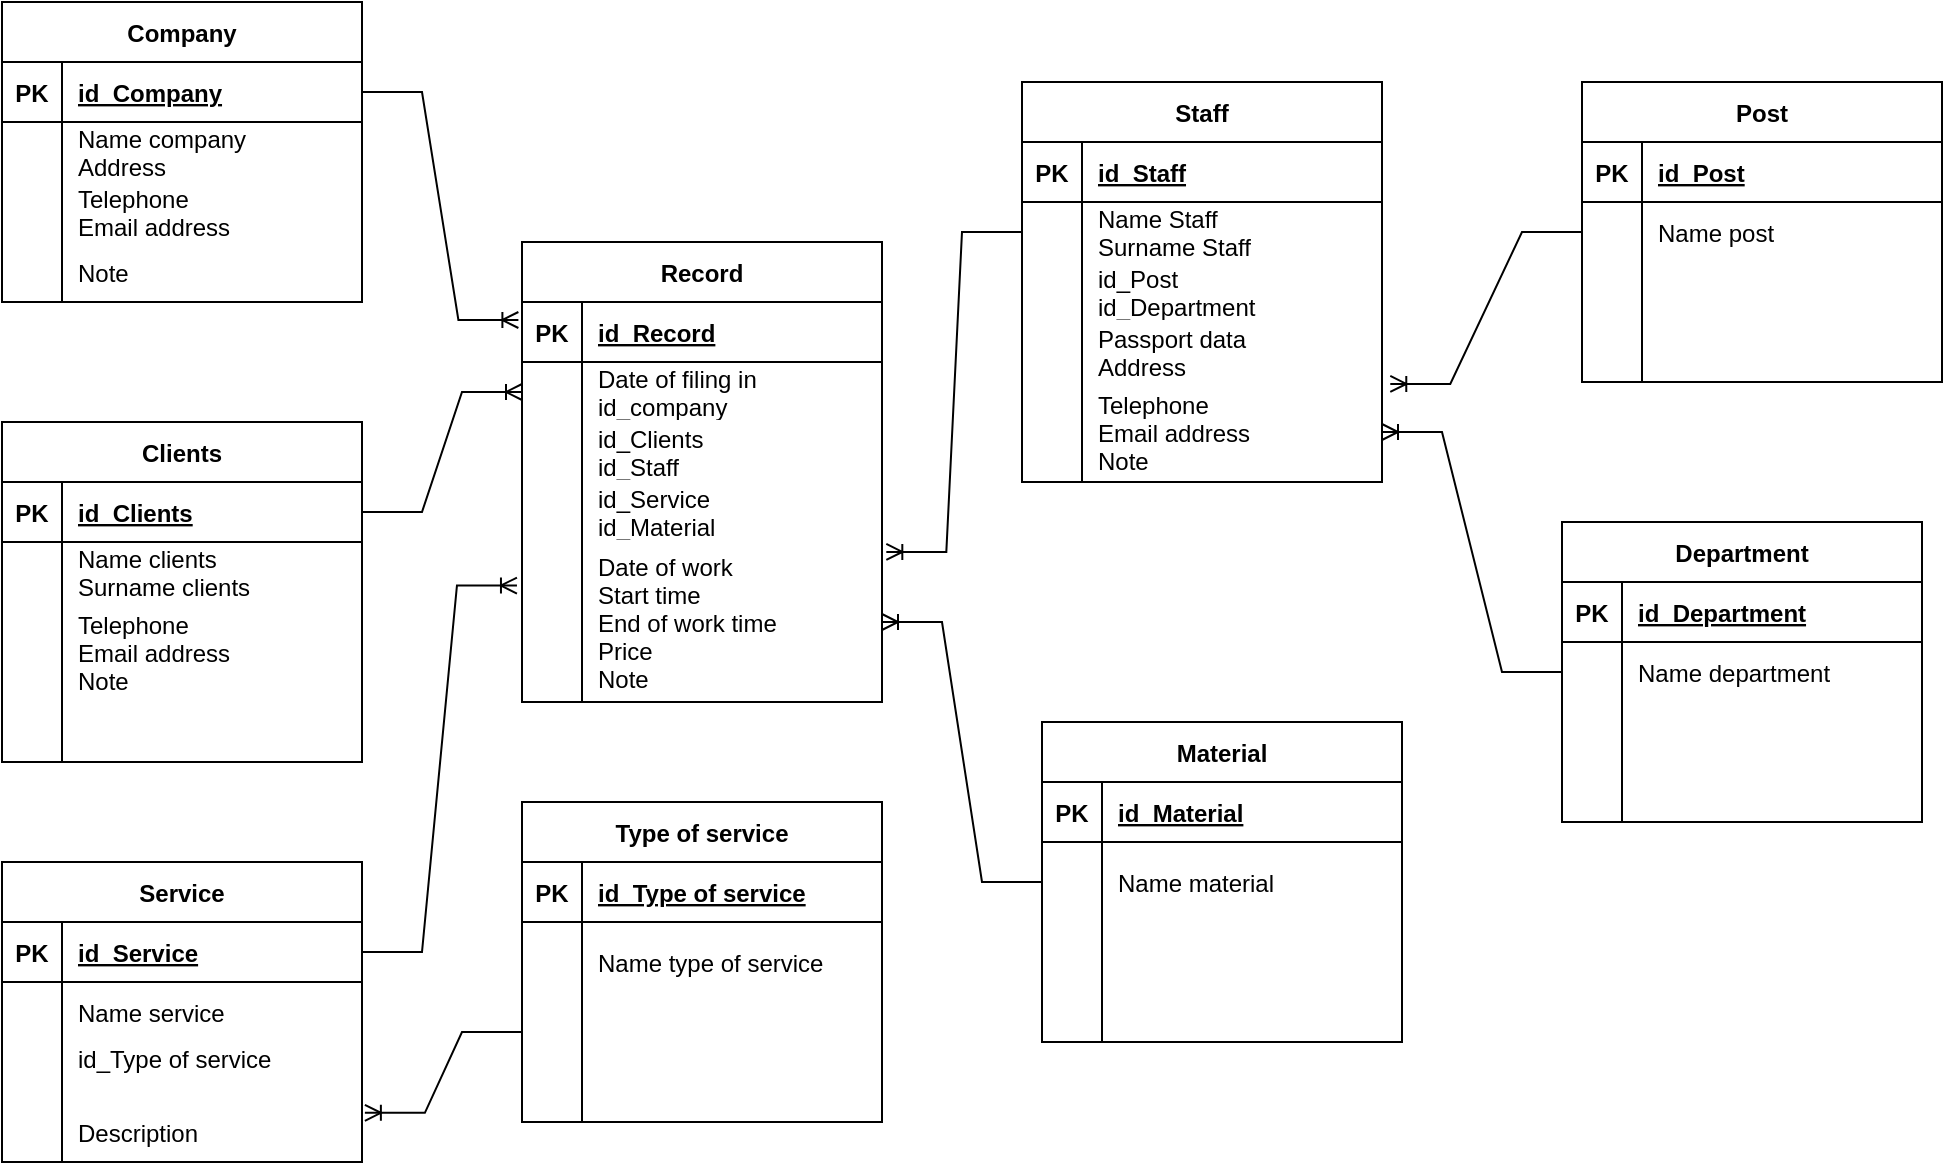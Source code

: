 <mxfile version="20.4.1" type="device"><diagram id="jSNIf0YfO-jFlKizI2MJ" name="Page-1"><mxGraphModel dx="1819" dy="571" grid="1" gridSize="10" guides="1" tooltips="1" connect="1" arrows="1" fold="1" page="1" pageScale="1" pageWidth="827" pageHeight="1169" math="0" shadow="0"><root><mxCell id="0"/><mxCell id="1" parent="0"/><mxCell id="Uh_ni_5PkYtKLn1GxRUi-2" value="Staff" style="shape=table;startSize=30;container=1;collapsible=1;childLayout=tableLayout;fixedRows=1;rowLines=0;fontStyle=1;align=center;resizeLast=1;" vertex="1" parent="1"><mxGeometry x="440" y="160" width="180" height="200" as="geometry"/></mxCell><mxCell id="Uh_ni_5PkYtKLn1GxRUi-3" value="" style="shape=tableRow;horizontal=0;startSize=0;swimlaneHead=0;swimlaneBody=0;fillColor=none;collapsible=0;dropTarget=0;points=[[0,0.5],[1,0.5]];portConstraint=eastwest;top=0;left=0;right=0;bottom=1;" vertex="1" parent="Uh_ni_5PkYtKLn1GxRUi-2"><mxGeometry y="30" width="180" height="30" as="geometry"/></mxCell><mxCell id="Uh_ni_5PkYtKLn1GxRUi-4" value="PK" style="shape=partialRectangle;connectable=0;fillColor=none;top=0;left=0;bottom=0;right=0;fontStyle=1;overflow=hidden;" vertex="1" parent="Uh_ni_5PkYtKLn1GxRUi-3"><mxGeometry width="30" height="30" as="geometry"><mxRectangle width="30" height="30" as="alternateBounds"/></mxGeometry></mxCell><mxCell id="Uh_ni_5PkYtKLn1GxRUi-5" value="id_Staff" style="shape=partialRectangle;connectable=0;fillColor=none;top=0;left=0;bottom=0;right=0;align=left;spacingLeft=6;fontStyle=5;overflow=hidden;" vertex="1" parent="Uh_ni_5PkYtKLn1GxRUi-3"><mxGeometry x="30" width="150" height="30" as="geometry"><mxRectangle width="150" height="30" as="alternateBounds"/></mxGeometry></mxCell><mxCell id="Uh_ni_5PkYtKLn1GxRUi-6" value="" style="shape=tableRow;horizontal=0;startSize=0;swimlaneHead=0;swimlaneBody=0;fillColor=none;collapsible=0;dropTarget=0;points=[[0,0.5],[1,0.5]];portConstraint=eastwest;top=0;left=0;right=0;bottom=0;" vertex="1" parent="Uh_ni_5PkYtKLn1GxRUi-2"><mxGeometry y="60" width="180" height="30" as="geometry"/></mxCell><mxCell id="Uh_ni_5PkYtKLn1GxRUi-7" value="" style="shape=partialRectangle;connectable=0;fillColor=none;top=0;left=0;bottom=0;right=0;editable=1;overflow=hidden;" vertex="1" parent="Uh_ni_5PkYtKLn1GxRUi-6"><mxGeometry width="30" height="30" as="geometry"><mxRectangle width="30" height="30" as="alternateBounds"/></mxGeometry></mxCell><mxCell id="Uh_ni_5PkYtKLn1GxRUi-8" value="Name Staff&#10;Surname Staff" style="shape=partialRectangle;connectable=0;fillColor=none;top=0;left=0;bottom=0;right=0;align=left;spacingLeft=6;overflow=hidden;" vertex="1" parent="Uh_ni_5PkYtKLn1GxRUi-6"><mxGeometry x="30" width="150" height="30" as="geometry"><mxRectangle width="150" height="30" as="alternateBounds"/></mxGeometry></mxCell><mxCell id="Uh_ni_5PkYtKLn1GxRUi-9" value="" style="shape=tableRow;horizontal=0;startSize=0;swimlaneHead=0;swimlaneBody=0;fillColor=none;collapsible=0;dropTarget=0;points=[[0,0.5],[1,0.5]];portConstraint=eastwest;top=0;left=0;right=0;bottom=0;" vertex="1" parent="Uh_ni_5PkYtKLn1GxRUi-2"><mxGeometry y="90" width="180" height="30" as="geometry"/></mxCell><mxCell id="Uh_ni_5PkYtKLn1GxRUi-10" value="" style="shape=partialRectangle;connectable=0;fillColor=none;top=0;left=0;bottom=0;right=0;editable=1;overflow=hidden;" vertex="1" parent="Uh_ni_5PkYtKLn1GxRUi-9"><mxGeometry width="30" height="30" as="geometry"><mxRectangle width="30" height="30" as="alternateBounds"/></mxGeometry></mxCell><mxCell id="Uh_ni_5PkYtKLn1GxRUi-11" value="id_Post &#10;id_Department" style="shape=partialRectangle;connectable=0;fillColor=none;top=0;left=0;bottom=0;right=0;align=left;spacingLeft=6;overflow=hidden;" vertex="1" parent="Uh_ni_5PkYtKLn1GxRUi-9"><mxGeometry x="30" width="150" height="30" as="geometry"><mxRectangle width="150" height="30" as="alternateBounds"/></mxGeometry></mxCell><mxCell id="Uh_ni_5PkYtKLn1GxRUi-12" value="" style="shape=tableRow;horizontal=0;startSize=0;swimlaneHead=0;swimlaneBody=0;fillColor=none;collapsible=0;dropTarget=0;points=[[0,0.5],[1,0.5]];portConstraint=eastwest;top=0;left=0;right=0;bottom=0;" vertex="1" parent="Uh_ni_5PkYtKLn1GxRUi-2"><mxGeometry y="120" width="180" height="30" as="geometry"/></mxCell><mxCell id="Uh_ni_5PkYtKLn1GxRUi-13" value="" style="shape=partialRectangle;connectable=0;fillColor=none;top=0;left=0;bottom=0;right=0;editable=1;overflow=hidden;" vertex="1" parent="Uh_ni_5PkYtKLn1GxRUi-12"><mxGeometry width="30" height="30" as="geometry"><mxRectangle width="30" height="30" as="alternateBounds"/></mxGeometry></mxCell><mxCell id="Uh_ni_5PkYtKLn1GxRUi-14" value="Passport data &#10;Address" style="shape=partialRectangle;connectable=0;fillColor=none;top=0;left=0;bottom=0;right=0;align=left;spacingLeft=6;overflow=hidden;" vertex="1" parent="Uh_ni_5PkYtKLn1GxRUi-12"><mxGeometry x="30" width="150" height="30" as="geometry"><mxRectangle width="150" height="30" as="alternateBounds"/></mxGeometry></mxCell><mxCell id="Uh_ni_5PkYtKLn1GxRUi-20" value="" style="shape=tableRow;horizontal=0;startSize=0;swimlaneHead=0;swimlaneBody=0;fillColor=none;collapsible=0;dropTarget=0;points=[[0,0.5],[1,0.5]];portConstraint=eastwest;top=0;left=0;right=0;bottom=0;" vertex="1" parent="Uh_ni_5PkYtKLn1GxRUi-2"><mxGeometry y="150" width="180" height="50" as="geometry"/></mxCell><mxCell id="Uh_ni_5PkYtKLn1GxRUi-21" value="" style="shape=partialRectangle;connectable=0;fillColor=none;top=0;left=0;bottom=0;right=0;editable=1;overflow=hidden;" vertex="1" parent="Uh_ni_5PkYtKLn1GxRUi-20"><mxGeometry width="30" height="50" as="geometry"><mxRectangle width="30" height="50" as="alternateBounds"/></mxGeometry></mxCell><mxCell id="Uh_ni_5PkYtKLn1GxRUi-22" value="Telephone&#10;Email address&#10;Note" style="shape=partialRectangle;connectable=0;fillColor=none;top=0;left=0;bottom=0;right=0;align=left;spacingLeft=6;overflow=hidden;" vertex="1" parent="Uh_ni_5PkYtKLn1GxRUi-20"><mxGeometry x="30" width="150" height="50" as="geometry"><mxRectangle width="150" height="50" as="alternateBounds"/></mxGeometry></mxCell><mxCell id="Uh_ni_5PkYtKLn1GxRUi-23" value="Record" style="shape=table;startSize=30;container=1;collapsible=1;childLayout=tableLayout;fixedRows=1;rowLines=0;fontStyle=1;align=center;resizeLast=1;" vertex="1" parent="1"><mxGeometry x="190" y="240" width="180" height="230" as="geometry"/></mxCell><mxCell id="Uh_ni_5PkYtKLn1GxRUi-24" value="" style="shape=tableRow;horizontal=0;startSize=0;swimlaneHead=0;swimlaneBody=0;fillColor=none;collapsible=0;dropTarget=0;points=[[0,0.5],[1,0.5]];portConstraint=eastwest;top=0;left=0;right=0;bottom=1;" vertex="1" parent="Uh_ni_5PkYtKLn1GxRUi-23"><mxGeometry y="30" width="180" height="30" as="geometry"/></mxCell><mxCell id="Uh_ni_5PkYtKLn1GxRUi-25" value="PK" style="shape=partialRectangle;connectable=0;fillColor=none;top=0;left=0;bottom=0;right=0;fontStyle=1;overflow=hidden;" vertex="1" parent="Uh_ni_5PkYtKLn1GxRUi-24"><mxGeometry width="30" height="30" as="geometry"><mxRectangle width="30" height="30" as="alternateBounds"/></mxGeometry></mxCell><mxCell id="Uh_ni_5PkYtKLn1GxRUi-26" value="id_Record" style="shape=partialRectangle;connectable=0;fillColor=none;top=0;left=0;bottom=0;right=0;align=left;spacingLeft=6;fontStyle=5;overflow=hidden;" vertex="1" parent="Uh_ni_5PkYtKLn1GxRUi-24"><mxGeometry x="30" width="150" height="30" as="geometry"><mxRectangle width="150" height="30" as="alternateBounds"/></mxGeometry></mxCell><mxCell id="Uh_ni_5PkYtKLn1GxRUi-27" value="" style="shape=tableRow;horizontal=0;startSize=0;swimlaneHead=0;swimlaneBody=0;fillColor=none;collapsible=0;dropTarget=0;points=[[0,0.5],[1,0.5]];portConstraint=eastwest;top=0;left=0;right=0;bottom=0;" vertex="1" parent="Uh_ni_5PkYtKLn1GxRUi-23"><mxGeometry y="60" width="180" height="30" as="geometry"/></mxCell><mxCell id="Uh_ni_5PkYtKLn1GxRUi-28" value="" style="shape=partialRectangle;connectable=0;fillColor=none;top=0;left=0;bottom=0;right=0;editable=1;overflow=hidden;" vertex="1" parent="Uh_ni_5PkYtKLn1GxRUi-27"><mxGeometry width="30" height="30" as="geometry"><mxRectangle width="30" height="30" as="alternateBounds"/></mxGeometry></mxCell><mxCell id="Uh_ni_5PkYtKLn1GxRUi-29" value="Date of filing in&#10;id_company" style="shape=partialRectangle;connectable=0;fillColor=none;top=0;left=0;bottom=0;right=0;align=left;spacingLeft=6;overflow=hidden;" vertex="1" parent="Uh_ni_5PkYtKLn1GxRUi-27"><mxGeometry x="30" width="150" height="30" as="geometry"><mxRectangle width="150" height="30" as="alternateBounds"/></mxGeometry></mxCell><mxCell id="Uh_ni_5PkYtKLn1GxRUi-30" value="" style="shape=tableRow;horizontal=0;startSize=0;swimlaneHead=0;swimlaneBody=0;fillColor=none;collapsible=0;dropTarget=0;points=[[0,0.5],[1,0.5]];portConstraint=eastwest;top=0;left=0;right=0;bottom=0;" vertex="1" parent="Uh_ni_5PkYtKLn1GxRUi-23"><mxGeometry y="90" width="180" height="30" as="geometry"/></mxCell><mxCell id="Uh_ni_5PkYtKLn1GxRUi-31" value="" style="shape=partialRectangle;connectable=0;fillColor=none;top=0;left=0;bottom=0;right=0;editable=1;overflow=hidden;" vertex="1" parent="Uh_ni_5PkYtKLn1GxRUi-30"><mxGeometry width="30" height="30" as="geometry"><mxRectangle width="30" height="30" as="alternateBounds"/></mxGeometry></mxCell><mxCell id="Uh_ni_5PkYtKLn1GxRUi-32" value="id_Clients&#10;id_Staff" style="shape=partialRectangle;connectable=0;fillColor=none;top=0;left=0;bottom=0;right=0;align=left;spacingLeft=6;overflow=hidden;" vertex="1" parent="Uh_ni_5PkYtKLn1GxRUi-30"><mxGeometry x="30" width="150" height="30" as="geometry"><mxRectangle width="150" height="30" as="alternateBounds"/></mxGeometry></mxCell><mxCell id="Uh_ni_5PkYtKLn1GxRUi-33" value="" style="shape=tableRow;horizontal=0;startSize=0;swimlaneHead=0;swimlaneBody=0;fillColor=none;collapsible=0;dropTarget=0;points=[[0,0.5],[1,0.5]];portConstraint=eastwest;top=0;left=0;right=0;bottom=0;" vertex="1" parent="Uh_ni_5PkYtKLn1GxRUi-23"><mxGeometry y="120" width="180" height="30" as="geometry"/></mxCell><mxCell id="Uh_ni_5PkYtKLn1GxRUi-34" value="" style="shape=partialRectangle;connectable=0;fillColor=none;top=0;left=0;bottom=0;right=0;editable=1;overflow=hidden;" vertex="1" parent="Uh_ni_5PkYtKLn1GxRUi-33"><mxGeometry width="30" height="30" as="geometry"><mxRectangle width="30" height="30" as="alternateBounds"/></mxGeometry></mxCell><mxCell id="Uh_ni_5PkYtKLn1GxRUi-35" value="id_Service&#10;id_Material" style="shape=partialRectangle;connectable=0;fillColor=none;top=0;left=0;bottom=0;right=0;align=left;spacingLeft=6;overflow=hidden;" vertex="1" parent="Uh_ni_5PkYtKLn1GxRUi-33"><mxGeometry x="30" width="150" height="30" as="geometry"><mxRectangle width="150" height="30" as="alternateBounds"/></mxGeometry></mxCell><mxCell id="Uh_ni_5PkYtKLn1GxRUi-37" value="" style="shape=tableRow;horizontal=0;startSize=0;swimlaneHead=0;swimlaneBody=0;fillColor=none;collapsible=0;dropTarget=0;points=[[0,0.5],[1,0.5]];portConstraint=eastwest;top=0;left=0;right=0;bottom=0;" vertex="1" parent="Uh_ni_5PkYtKLn1GxRUi-23"><mxGeometry y="150" width="180" height="80" as="geometry"/></mxCell><mxCell id="Uh_ni_5PkYtKLn1GxRUi-38" value="" style="shape=partialRectangle;connectable=0;fillColor=none;top=0;left=0;bottom=0;right=0;editable=1;overflow=hidden;" vertex="1" parent="Uh_ni_5PkYtKLn1GxRUi-37"><mxGeometry width="30" height="80" as="geometry"><mxRectangle width="30" height="80" as="alternateBounds"/></mxGeometry></mxCell><mxCell id="Uh_ni_5PkYtKLn1GxRUi-39" value="Date of work&#10;Start time&#10;End of work time&#10;Price&#10;Note" style="shape=partialRectangle;connectable=0;fillColor=none;top=0;left=0;bottom=0;right=0;align=left;spacingLeft=6;overflow=hidden;" vertex="1" parent="Uh_ni_5PkYtKLn1GxRUi-37"><mxGeometry x="30" width="150" height="80" as="geometry"><mxRectangle width="150" height="80" as="alternateBounds"/></mxGeometry></mxCell><mxCell id="Uh_ni_5PkYtKLn1GxRUi-40" value="Type of service" style="shape=table;startSize=30;container=1;collapsible=1;childLayout=tableLayout;fixedRows=1;rowLines=0;fontStyle=1;align=center;resizeLast=1;" vertex="1" parent="1"><mxGeometry x="190" y="520" width="180" height="160" as="geometry"/></mxCell><mxCell id="Uh_ni_5PkYtKLn1GxRUi-41" value="" style="shape=tableRow;horizontal=0;startSize=0;swimlaneHead=0;swimlaneBody=0;fillColor=none;collapsible=0;dropTarget=0;points=[[0,0.5],[1,0.5]];portConstraint=eastwest;top=0;left=0;right=0;bottom=1;" vertex="1" parent="Uh_ni_5PkYtKLn1GxRUi-40"><mxGeometry y="30" width="180" height="30" as="geometry"/></mxCell><mxCell id="Uh_ni_5PkYtKLn1GxRUi-42" value="PK" style="shape=partialRectangle;connectable=0;fillColor=none;top=0;left=0;bottom=0;right=0;fontStyle=1;overflow=hidden;" vertex="1" parent="Uh_ni_5PkYtKLn1GxRUi-41"><mxGeometry width="30" height="30" as="geometry"><mxRectangle width="30" height="30" as="alternateBounds"/></mxGeometry></mxCell><mxCell id="Uh_ni_5PkYtKLn1GxRUi-43" value="id_Type of service" style="shape=partialRectangle;connectable=0;fillColor=none;top=0;left=0;bottom=0;right=0;align=left;spacingLeft=6;fontStyle=5;overflow=hidden;" vertex="1" parent="Uh_ni_5PkYtKLn1GxRUi-41"><mxGeometry x="30" width="150" height="30" as="geometry"><mxRectangle width="150" height="30" as="alternateBounds"/></mxGeometry></mxCell><mxCell id="Uh_ni_5PkYtKLn1GxRUi-44" value="" style="shape=tableRow;horizontal=0;startSize=0;swimlaneHead=0;swimlaneBody=0;fillColor=none;collapsible=0;dropTarget=0;points=[[0,0.5],[1,0.5]];portConstraint=eastwest;top=0;left=0;right=0;bottom=0;" vertex="1" parent="Uh_ni_5PkYtKLn1GxRUi-40"><mxGeometry y="60" width="180" height="40" as="geometry"/></mxCell><mxCell id="Uh_ni_5PkYtKLn1GxRUi-45" value="" style="shape=partialRectangle;connectable=0;fillColor=none;top=0;left=0;bottom=0;right=0;editable=1;overflow=hidden;" vertex="1" parent="Uh_ni_5PkYtKLn1GxRUi-44"><mxGeometry width="30" height="40" as="geometry"><mxRectangle width="30" height="40" as="alternateBounds"/></mxGeometry></mxCell><mxCell id="Uh_ni_5PkYtKLn1GxRUi-46" value="Name type of service" style="shape=partialRectangle;connectable=0;fillColor=none;top=0;left=0;bottom=0;right=0;align=left;spacingLeft=6;overflow=hidden;" vertex="1" parent="Uh_ni_5PkYtKLn1GxRUi-44"><mxGeometry x="30" width="150" height="40" as="geometry"><mxRectangle width="150" height="40" as="alternateBounds"/></mxGeometry></mxCell><mxCell id="Uh_ni_5PkYtKLn1GxRUi-47" value="" style="shape=tableRow;horizontal=0;startSize=0;swimlaneHead=0;swimlaneBody=0;fillColor=none;collapsible=0;dropTarget=0;points=[[0,0.5],[1,0.5]];portConstraint=eastwest;top=0;left=0;right=0;bottom=0;" vertex="1" parent="Uh_ni_5PkYtKLn1GxRUi-40"><mxGeometry y="100" width="180" height="30" as="geometry"/></mxCell><mxCell id="Uh_ni_5PkYtKLn1GxRUi-48" value="" style="shape=partialRectangle;connectable=0;fillColor=none;top=0;left=0;bottom=0;right=0;editable=1;overflow=hidden;" vertex="1" parent="Uh_ni_5PkYtKLn1GxRUi-47"><mxGeometry width="30" height="30" as="geometry"><mxRectangle width="30" height="30" as="alternateBounds"/></mxGeometry></mxCell><mxCell id="Uh_ni_5PkYtKLn1GxRUi-49" value="" style="shape=partialRectangle;connectable=0;fillColor=none;top=0;left=0;bottom=0;right=0;align=left;spacingLeft=6;overflow=hidden;" vertex="1" parent="Uh_ni_5PkYtKLn1GxRUi-47"><mxGeometry x="30" width="150" height="30" as="geometry"><mxRectangle width="150" height="30" as="alternateBounds"/></mxGeometry></mxCell><mxCell id="Uh_ni_5PkYtKLn1GxRUi-50" value="" style="shape=tableRow;horizontal=0;startSize=0;swimlaneHead=0;swimlaneBody=0;fillColor=none;collapsible=0;dropTarget=0;points=[[0,0.5],[1,0.5]];portConstraint=eastwest;top=0;left=0;right=0;bottom=0;" vertex="1" parent="Uh_ni_5PkYtKLn1GxRUi-40"><mxGeometry y="130" width="180" height="30" as="geometry"/></mxCell><mxCell id="Uh_ni_5PkYtKLn1GxRUi-51" value="" style="shape=partialRectangle;connectable=0;fillColor=none;top=0;left=0;bottom=0;right=0;editable=1;overflow=hidden;" vertex="1" parent="Uh_ni_5PkYtKLn1GxRUi-50"><mxGeometry width="30" height="30" as="geometry"><mxRectangle width="30" height="30" as="alternateBounds"/></mxGeometry></mxCell><mxCell id="Uh_ni_5PkYtKLn1GxRUi-52" value="" style="shape=partialRectangle;connectable=0;fillColor=none;top=0;left=0;bottom=0;right=0;align=left;spacingLeft=6;overflow=hidden;" vertex="1" parent="Uh_ni_5PkYtKLn1GxRUi-50"><mxGeometry x="30" width="150" height="30" as="geometry"><mxRectangle width="150" height="30" as="alternateBounds"/></mxGeometry></mxCell><mxCell id="Uh_ni_5PkYtKLn1GxRUi-53" value="Material" style="shape=table;startSize=30;container=1;collapsible=1;childLayout=tableLayout;fixedRows=1;rowLines=0;fontStyle=1;align=center;resizeLast=1;" vertex="1" parent="1"><mxGeometry x="450" y="480" width="180" height="160" as="geometry"/></mxCell><mxCell id="Uh_ni_5PkYtKLn1GxRUi-54" value="" style="shape=tableRow;horizontal=0;startSize=0;swimlaneHead=0;swimlaneBody=0;fillColor=none;collapsible=0;dropTarget=0;points=[[0,0.5],[1,0.5]];portConstraint=eastwest;top=0;left=0;right=0;bottom=1;" vertex="1" parent="Uh_ni_5PkYtKLn1GxRUi-53"><mxGeometry y="30" width="180" height="30" as="geometry"/></mxCell><mxCell id="Uh_ni_5PkYtKLn1GxRUi-55" value="PK" style="shape=partialRectangle;connectable=0;fillColor=none;top=0;left=0;bottom=0;right=0;fontStyle=1;overflow=hidden;" vertex="1" parent="Uh_ni_5PkYtKLn1GxRUi-54"><mxGeometry width="30" height="30" as="geometry"><mxRectangle width="30" height="30" as="alternateBounds"/></mxGeometry></mxCell><mxCell id="Uh_ni_5PkYtKLn1GxRUi-56" value="id_Material" style="shape=partialRectangle;connectable=0;fillColor=none;top=0;left=0;bottom=0;right=0;align=left;spacingLeft=6;fontStyle=5;overflow=hidden;" vertex="1" parent="Uh_ni_5PkYtKLn1GxRUi-54"><mxGeometry x="30" width="150" height="30" as="geometry"><mxRectangle width="150" height="30" as="alternateBounds"/></mxGeometry></mxCell><mxCell id="Uh_ni_5PkYtKLn1GxRUi-57" value="" style="shape=tableRow;horizontal=0;startSize=0;swimlaneHead=0;swimlaneBody=0;fillColor=none;collapsible=0;dropTarget=0;points=[[0,0.5],[1,0.5]];portConstraint=eastwest;top=0;left=0;right=0;bottom=0;" vertex="1" parent="Uh_ni_5PkYtKLn1GxRUi-53"><mxGeometry y="60" width="180" height="40" as="geometry"/></mxCell><mxCell id="Uh_ni_5PkYtKLn1GxRUi-58" value="" style="shape=partialRectangle;connectable=0;fillColor=none;top=0;left=0;bottom=0;right=0;editable=1;overflow=hidden;" vertex="1" parent="Uh_ni_5PkYtKLn1GxRUi-57"><mxGeometry width="30" height="40" as="geometry"><mxRectangle width="30" height="40" as="alternateBounds"/></mxGeometry></mxCell><mxCell id="Uh_ni_5PkYtKLn1GxRUi-59" value="Name material" style="shape=partialRectangle;connectable=0;fillColor=none;top=0;left=0;bottom=0;right=0;align=left;spacingLeft=6;overflow=hidden;" vertex="1" parent="Uh_ni_5PkYtKLn1GxRUi-57"><mxGeometry x="30" width="150" height="40" as="geometry"><mxRectangle width="150" height="40" as="alternateBounds"/></mxGeometry></mxCell><mxCell id="Uh_ni_5PkYtKLn1GxRUi-60" value="" style="shape=tableRow;horizontal=0;startSize=0;swimlaneHead=0;swimlaneBody=0;fillColor=none;collapsible=0;dropTarget=0;points=[[0,0.5],[1,0.5]];portConstraint=eastwest;top=0;left=0;right=0;bottom=0;" vertex="1" parent="Uh_ni_5PkYtKLn1GxRUi-53"><mxGeometry y="100" width="180" height="30" as="geometry"/></mxCell><mxCell id="Uh_ni_5PkYtKLn1GxRUi-61" value="" style="shape=partialRectangle;connectable=0;fillColor=none;top=0;left=0;bottom=0;right=0;editable=1;overflow=hidden;" vertex="1" parent="Uh_ni_5PkYtKLn1GxRUi-60"><mxGeometry width="30" height="30" as="geometry"><mxRectangle width="30" height="30" as="alternateBounds"/></mxGeometry></mxCell><mxCell id="Uh_ni_5PkYtKLn1GxRUi-62" value="" style="shape=partialRectangle;connectable=0;fillColor=none;top=0;left=0;bottom=0;right=0;align=left;spacingLeft=6;overflow=hidden;" vertex="1" parent="Uh_ni_5PkYtKLn1GxRUi-60"><mxGeometry x="30" width="150" height="30" as="geometry"><mxRectangle width="150" height="30" as="alternateBounds"/></mxGeometry></mxCell><mxCell id="Uh_ni_5PkYtKLn1GxRUi-63" value="" style="shape=tableRow;horizontal=0;startSize=0;swimlaneHead=0;swimlaneBody=0;fillColor=none;collapsible=0;dropTarget=0;points=[[0,0.5],[1,0.5]];portConstraint=eastwest;top=0;left=0;right=0;bottom=0;" vertex="1" parent="Uh_ni_5PkYtKLn1GxRUi-53"><mxGeometry y="130" width="180" height="30" as="geometry"/></mxCell><mxCell id="Uh_ni_5PkYtKLn1GxRUi-64" value="" style="shape=partialRectangle;connectable=0;fillColor=none;top=0;left=0;bottom=0;right=0;editable=1;overflow=hidden;" vertex="1" parent="Uh_ni_5PkYtKLn1GxRUi-63"><mxGeometry width="30" height="30" as="geometry"><mxRectangle width="30" height="30" as="alternateBounds"/></mxGeometry></mxCell><mxCell id="Uh_ni_5PkYtKLn1GxRUi-65" value="" style="shape=partialRectangle;connectable=0;fillColor=none;top=0;left=0;bottom=0;right=0;align=left;spacingLeft=6;overflow=hidden;" vertex="1" parent="Uh_ni_5PkYtKLn1GxRUi-63"><mxGeometry x="30" width="150" height="30" as="geometry"><mxRectangle width="150" height="30" as="alternateBounds"/></mxGeometry></mxCell><mxCell id="Uh_ni_5PkYtKLn1GxRUi-66" value="Department" style="shape=table;startSize=30;container=1;collapsible=1;childLayout=tableLayout;fixedRows=1;rowLines=0;fontStyle=1;align=center;resizeLast=1;" vertex="1" parent="1"><mxGeometry x="710" y="380" width="180" height="150" as="geometry"/></mxCell><mxCell id="Uh_ni_5PkYtKLn1GxRUi-67" value="" style="shape=tableRow;horizontal=0;startSize=0;swimlaneHead=0;swimlaneBody=0;fillColor=none;collapsible=0;dropTarget=0;points=[[0,0.5],[1,0.5]];portConstraint=eastwest;top=0;left=0;right=0;bottom=1;" vertex="1" parent="Uh_ni_5PkYtKLn1GxRUi-66"><mxGeometry y="30" width="180" height="30" as="geometry"/></mxCell><mxCell id="Uh_ni_5PkYtKLn1GxRUi-68" value="PK" style="shape=partialRectangle;connectable=0;fillColor=none;top=0;left=0;bottom=0;right=0;fontStyle=1;overflow=hidden;" vertex="1" parent="Uh_ni_5PkYtKLn1GxRUi-67"><mxGeometry width="30" height="30" as="geometry"><mxRectangle width="30" height="30" as="alternateBounds"/></mxGeometry></mxCell><mxCell id="Uh_ni_5PkYtKLn1GxRUi-69" value="id_Department" style="shape=partialRectangle;connectable=0;fillColor=none;top=0;left=0;bottom=0;right=0;align=left;spacingLeft=6;fontStyle=5;overflow=hidden;" vertex="1" parent="Uh_ni_5PkYtKLn1GxRUi-67"><mxGeometry x="30" width="150" height="30" as="geometry"><mxRectangle width="150" height="30" as="alternateBounds"/></mxGeometry></mxCell><mxCell id="Uh_ni_5PkYtKLn1GxRUi-70" value="" style="shape=tableRow;horizontal=0;startSize=0;swimlaneHead=0;swimlaneBody=0;fillColor=none;collapsible=0;dropTarget=0;points=[[0,0.5],[1,0.5]];portConstraint=eastwest;top=0;left=0;right=0;bottom=0;" vertex="1" parent="Uh_ni_5PkYtKLn1GxRUi-66"><mxGeometry y="60" width="180" height="30" as="geometry"/></mxCell><mxCell id="Uh_ni_5PkYtKLn1GxRUi-71" value="" style="shape=partialRectangle;connectable=0;fillColor=none;top=0;left=0;bottom=0;right=0;editable=1;overflow=hidden;" vertex="1" parent="Uh_ni_5PkYtKLn1GxRUi-70"><mxGeometry width="30" height="30" as="geometry"><mxRectangle width="30" height="30" as="alternateBounds"/></mxGeometry></mxCell><mxCell id="Uh_ni_5PkYtKLn1GxRUi-72" value="Name department" style="shape=partialRectangle;connectable=0;fillColor=none;top=0;left=0;bottom=0;right=0;align=left;spacingLeft=6;overflow=hidden;" vertex="1" parent="Uh_ni_5PkYtKLn1GxRUi-70"><mxGeometry x="30" width="150" height="30" as="geometry"><mxRectangle width="150" height="30" as="alternateBounds"/></mxGeometry></mxCell><mxCell id="Uh_ni_5PkYtKLn1GxRUi-73" value="" style="shape=tableRow;horizontal=0;startSize=0;swimlaneHead=0;swimlaneBody=0;fillColor=none;collapsible=0;dropTarget=0;points=[[0,0.5],[1,0.5]];portConstraint=eastwest;top=0;left=0;right=0;bottom=0;" vertex="1" parent="Uh_ni_5PkYtKLn1GxRUi-66"><mxGeometry y="90" width="180" height="30" as="geometry"/></mxCell><mxCell id="Uh_ni_5PkYtKLn1GxRUi-74" value="" style="shape=partialRectangle;connectable=0;fillColor=none;top=0;left=0;bottom=0;right=0;editable=1;overflow=hidden;" vertex="1" parent="Uh_ni_5PkYtKLn1GxRUi-73"><mxGeometry width="30" height="30" as="geometry"><mxRectangle width="30" height="30" as="alternateBounds"/></mxGeometry></mxCell><mxCell id="Uh_ni_5PkYtKLn1GxRUi-75" value="" style="shape=partialRectangle;connectable=0;fillColor=none;top=0;left=0;bottom=0;right=0;align=left;spacingLeft=6;overflow=hidden;" vertex="1" parent="Uh_ni_5PkYtKLn1GxRUi-73"><mxGeometry x="30" width="150" height="30" as="geometry"><mxRectangle width="150" height="30" as="alternateBounds"/></mxGeometry></mxCell><mxCell id="Uh_ni_5PkYtKLn1GxRUi-76" value="" style="shape=tableRow;horizontal=0;startSize=0;swimlaneHead=0;swimlaneBody=0;fillColor=none;collapsible=0;dropTarget=0;points=[[0,0.5],[1,0.5]];portConstraint=eastwest;top=0;left=0;right=0;bottom=0;" vertex="1" parent="Uh_ni_5PkYtKLn1GxRUi-66"><mxGeometry y="120" width="180" height="30" as="geometry"/></mxCell><mxCell id="Uh_ni_5PkYtKLn1GxRUi-77" value="" style="shape=partialRectangle;connectable=0;fillColor=none;top=0;left=0;bottom=0;right=0;editable=1;overflow=hidden;" vertex="1" parent="Uh_ni_5PkYtKLn1GxRUi-76"><mxGeometry width="30" height="30" as="geometry"><mxRectangle width="30" height="30" as="alternateBounds"/></mxGeometry></mxCell><mxCell id="Uh_ni_5PkYtKLn1GxRUi-78" value="" style="shape=partialRectangle;connectable=0;fillColor=none;top=0;left=0;bottom=0;right=0;align=left;spacingLeft=6;overflow=hidden;" vertex="1" parent="Uh_ni_5PkYtKLn1GxRUi-76"><mxGeometry x="30" width="150" height="30" as="geometry"><mxRectangle width="150" height="30" as="alternateBounds"/></mxGeometry></mxCell><mxCell id="Uh_ni_5PkYtKLn1GxRUi-79" value="Post" style="shape=table;startSize=30;container=1;collapsible=1;childLayout=tableLayout;fixedRows=1;rowLines=0;fontStyle=1;align=center;resizeLast=1;" vertex="1" parent="1"><mxGeometry x="720" y="160" width="180" height="150" as="geometry"/></mxCell><mxCell id="Uh_ni_5PkYtKLn1GxRUi-80" value="" style="shape=tableRow;horizontal=0;startSize=0;swimlaneHead=0;swimlaneBody=0;fillColor=none;collapsible=0;dropTarget=0;points=[[0,0.5],[1,0.5]];portConstraint=eastwest;top=0;left=0;right=0;bottom=1;" vertex="1" parent="Uh_ni_5PkYtKLn1GxRUi-79"><mxGeometry y="30" width="180" height="30" as="geometry"/></mxCell><mxCell id="Uh_ni_5PkYtKLn1GxRUi-81" value="PK" style="shape=partialRectangle;connectable=0;fillColor=none;top=0;left=0;bottom=0;right=0;fontStyle=1;overflow=hidden;" vertex="1" parent="Uh_ni_5PkYtKLn1GxRUi-80"><mxGeometry width="30" height="30" as="geometry"><mxRectangle width="30" height="30" as="alternateBounds"/></mxGeometry></mxCell><mxCell id="Uh_ni_5PkYtKLn1GxRUi-82" value="id_Post" style="shape=partialRectangle;connectable=0;fillColor=none;top=0;left=0;bottom=0;right=0;align=left;spacingLeft=6;fontStyle=5;overflow=hidden;" vertex="1" parent="Uh_ni_5PkYtKLn1GxRUi-80"><mxGeometry x="30" width="150" height="30" as="geometry"><mxRectangle width="150" height="30" as="alternateBounds"/></mxGeometry></mxCell><mxCell id="Uh_ni_5PkYtKLn1GxRUi-83" value="" style="shape=tableRow;horizontal=0;startSize=0;swimlaneHead=0;swimlaneBody=0;fillColor=none;collapsible=0;dropTarget=0;points=[[0,0.5],[1,0.5]];portConstraint=eastwest;top=0;left=0;right=0;bottom=0;" vertex="1" parent="Uh_ni_5PkYtKLn1GxRUi-79"><mxGeometry y="60" width="180" height="30" as="geometry"/></mxCell><mxCell id="Uh_ni_5PkYtKLn1GxRUi-84" value="" style="shape=partialRectangle;connectable=0;fillColor=none;top=0;left=0;bottom=0;right=0;editable=1;overflow=hidden;" vertex="1" parent="Uh_ni_5PkYtKLn1GxRUi-83"><mxGeometry width="30" height="30" as="geometry"><mxRectangle width="30" height="30" as="alternateBounds"/></mxGeometry></mxCell><mxCell id="Uh_ni_5PkYtKLn1GxRUi-85" value="Name post" style="shape=partialRectangle;connectable=0;fillColor=none;top=0;left=0;bottom=0;right=0;align=left;spacingLeft=6;overflow=hidden;" vertex="1" parent="Uh_ni_5PkYtKLn1GxRUi-83"><mxGeometry x="30" width="150" height="30" as="geometry"><mxRectangle width="150" height="30" as="alternateBounds"/></mxGeometry></mxCell><mxCell id="Uh_ni_5PkYtKLn1GxRUi-86" value="" style="shape=tableRow;horizontal=0;startSize=0;swimlaneHead=0;swimlaneBody=0;fillColor=none;collapsible=0;dropTarget=0;points=[[0,0.5],[1,0.5]];portConstraint=eastwest;top=0;left=0;right=0;bottom=0;" vertex="1" parent="Uh_ni_5PkYtKLn1GxRUi-79"><mxGeometry y="90" width="180" height="30" as="geometry"/></mxCell><mxCell id="Uh_ni_5PkYtKLn1GxRUi-87" value="" style="shape=partialRectangle;connectable=0;fillColor=none;top=0;left=0;bottom=0;right=0;editable=1;overflow=hidden;" vertex="1" parent="Uh_ni_5PkYtKLn1GxRUi-86"><mxGeometry width="30" height="30" as="geometry"><mxRectangle width="30" height="30" as="alternateBounds"/></mxGeometry></mxCell><mxCell id="Uh_ni_5PkYtKLn1GxRUi-88" value="" style="shape=partialRectangle;connectable=0;fillColor=none;top=0;left=0;bottom=0;right=0;align=left;spacingLeft=6;overflow=hidden;" vertex="1" parent="Uh_ni_5PkYtKLn1GxRUi-86"><mxGeometry x="30" width="150" height="30" as="geometry"><mxRectangle width="150" height="30" as="alternateBounds"/></mxGeometry></mxCell><mxCell id="Uh_ni_5PkYtKLn1GxRUi-89" value="" style="shape=tableRow;horizontal=0;startSize=0;swimlaneHead=0;swimlaneBody=0;fillColor=none;collapsible=0;dropTarget=0;points=[[0,0.5],[1,0.5]];portConstraint=eastwest;top=0;left=0;right=0;bottom=0;" vertex="1" parent="Uh_ni_5PkYtKLn1GxRUi-79"><mxGeometry y="120" width="180" height="30" as="geometry"/></mxCell><mxCell id="Uh_ni_5PkYtKLn1GxRUi-90" value="" style="shape=partialRectangle;connectable=0;fillColor=none;top=0;left=0;bottom=0;right=0;editable=1;overflow=hidden;" vertex="1" parent="Uh_ni_5PkYtKLn1GxRUi-89"><mxGeometry width="30" height="30" as="geometry"><mxRectangle width="30" height="30" as="alternateBounds"/></mxGeometry></mxCell><mxCell id="Uh_ni_5PkYtKLn1GxRUi-91" value="" style="shape=partialRectangle;connectable=0;fillColor=none;top=0;left=0;bottom=0;right=0;align=left;spacingLeft=6;overflow=hidden;" vertex="1" parent="Uh_ni_5PkYtKLn1GxRUi-89"><mxGeometry x="30" width="150" height="30" as="geometry"><mxRectangle width="150" height="30" as="alternateBounds"/></mxGeometry></mxCell><mxCell id="Uh_ni_5PkYtKLn1GxRUi-93" value="Company" style="shape=table;startSize=30;container=1;collapsible=1;childLayout=tableLayout;fixedRows=1;rowLines=0;fontStyle=1;align=center;resizeLast=1;" vertex="1" parent="1"><mxGeometry x="-70" y="120" width="180" height="150" as="geometry"/></mxCell><mxCell id="Uh_ni_5PkYtKLn1GxRUi-94" value="" style="shape=tableRow;horizontal=0;startSize=0;swimlaneHead=0;swimlaneBody=0;fillColor=none;collapsible=0;dropTarget=0;points=[[0,0.5],[1,0.5]];portConstraint=eastwest;top=0;left=0;right=0;bottom=1;" vertex="1" parent="Uh_ni_5PkYtKLn1GxRUi-93"><mxGeometry y="30" width="180" height="30" as="geometry"/></mxCell><mxCell id="Uh_ni_5PkYtKLn1GxRUi-95" value="PK" style="shape=partialRectangle;connectable=0;fillColor=none;top=0;left=0;bottom=0;right=0;fontStyle=1;overflow=hidden;" vertex="1" parent="Uh_ni_5PkYtKLn1GxRUi-94"><mxGeometry width="30" height="30" as="geometry"><mxRectangle width="30" height="30" as="alternateBounds"/></mxGeometry></mxCell><mxCell id="Uh_ni_5PkYtKLn1GxRUi-96" value="id_Company" style="shape=partialRectangle;connectable=0;fillColor=none;top=0;left=0;bottom=0;right=0;align=left;spacingLeft=6;fontStyle=5;overflow=hidden;" vertex="1" parent="Uh_ni_5PkYtKLn1GxRUi-94"><mxGeometry x="30" width="150" height="30" as="geometry"><mxRectangle width="150" height="30" as="alternateBounds"/></mxGeometry></mxCell><mxCell id="Uh_ni_5PkYtKLn1GxRUi-97" value="" style="shape=tableRow;horizontal=0;startSize=0;swimlaneHead=0;swimlaneBody=0;fillColor=none;collapsible=0;dropTarget=0;points=[[0,0.5],[1,0.5]];portConstraint=eastwest;top=0;left=0;right=0;bottom=0;" vertex="1" parent="Uh_ni_5PkYtKLn1GxRUi-93"><mxGeometry y="60" width="180" height="30" as="geometry"/></mxCell><mxCell id="Uh_ni_5PkYtKLn1GxRUi-98" value="" style="shape=partialRectangle;connectable=0;fillColor=none;top=0;left=0;bottom=0;right=0;editable=1;overflow=hidden;" vertex="1" parent="Uh_ni_5PkYtKLn1GxRUi-97"><mxGeometry width="30" height="30" as="geometry"><mxRectangle width="30" height="30" as="alternateBounds"/></mxGeometry></mxCell><mxCell id="Uh_ni_5PkYtKLn1GxRUi-99" value="Name company&#10;Address" style="shape=partialRectangle;connectable=0;fillColor=none;top=0;left=0;bottom=0;right=0;align=left;spacingLeft=6;overflow=hidden;" vertex="1" parent="Uh_ni_5PkYtKLn1GxRUi-97"><mxGeometry x="30" width="150" height="30" as="geometry"><mxRectangle width="150" height="30" as="alternateBounds"/></mxGeometry></mxCell><mxCell id="Uh_ni_5PkYtKLn1GxRUi-100" value="" style="shape=tableRow;horizontal=0;startSize=0;swimlaneHead=0;swimlaneBody=0;fillColor=none;collapsible=0;dropTarget=0;points=[[0,0.5],[1,0.5]];portConstraint=eastwest;top=0;left=0;right=0;bottom=0;" vertex="1" parent="Uh_ni_5PkYtKLn1GxRUi-93"><mxGeometry y="90" width="180" height="30" as="geometry"/></mxCell><mxCell id="Uh_ni_5PkYtKLn1GxRUi-101" value="" style="shape=partialRectangle;connectable=0;fillColor=none;top=0;left=0;bottom=0;right=0;editable=1;overflow=hidden;" vertex="1" parent="Uh_ni_5PkYtKLn1GxRUi-100"><mxGeometry width="30" height="30" as="geometry"><mxRectangle width="30" height="30" as="alternateBounds"/></mxGeometry></mxCell><mxCell id="Uh_ni_5PkYtKLn1GxRUi-102" value="Telephone&#10;Email address" style="shape=partialRectangle;connectable=0;fillColor=none;top=0;left=0;bottom=0;right=0;align=left;spacingLeft=6;overflow=hidden;" vertex="1" parent="Uh_ni_5PkYtKLn1GxRUi-100"><mxGeometry x="30" width="150" height="30" as="geometry"><mxRectangle width="150" height="30" as="alternateBounds"/></mxGeometry></mxCell><mxCell id="Uh_ni_5PkYtKLn1GxRUi-103" value="" style="shape=tableRow;horizontal=0;startSize=0;swimlaneHead=0;swimlaneBody=0;fillColor=none;collapsible=0;dropTarget=0;points=[[0,0.5],[1,0.5]];portConstraint=eastwest;top=0;left=0;right=0;bottom=0;" vertex="1" parent="Uh_ni_5PkYtKLn1GxRUi-93"><mxGeometry y="120" width="180" height="30" as="geometry"/></mxCell><mxCell id="Uh_ni_5PkYtKLn1GxRUi-104" value="" style="shape=partialRectangle;connectable=0;fillColor=none;top=0;left=0;bottom=0;right=0;editable=1;overflow=hidden;" vertex="1" parent="Uh_ni_5PkYtKLn1GxRUi-103"><mxGeometry width="30" height="30" as="geometry"><mxRectangle width="30" height="30" as="alternateBounds"/></mxGeometry></mxCell><mxCell id="Uh_ni_5PkYtKLn1GxRUi-105" value="Note" style="shape=partialRectangle;connectable=0;fillColor=none;top=0;left=0;bottom=0;right=0;align=left;spacingLeft=6;overflow=hidden;" vertex="1" parent="Uh_ni_5PkYtKLn1GxRUi-103"><mxGeometry x="30" width="150" height="30" as="geometry"><mxRectangle width="150" height="30" as="alternateBounds"/></mxGeometry></mxCell><mxCell id="Uh_ni_5PkYtKLn1GxRUi-119" value="Clients" style="shape=table;startSize=30;container=1;collapsible=1;childLayout=tableLayout;fixedRows=1;rowLines=0;fontStyle=1;align=center;resizeLast=1;" vertex="1" parent="1"><mxGeometry x="-70" y="330" width="180" height="170" as="geometry"/></mxCell><mxCell id="Uh_ni_5PkYtKLn1GxRUi-120" value="" style="shape=tableRow;horizontal=0;startSize=0;swimlaneHead=0;swimlaneBody=0;fillColor=none;collapsible=0;dropTarget=0;points=[[0,0.5],[1,0.5]];portConstraint=eastwest;top=0;left=0;right=0;bottom=1;" vertex="1" parent="Uh_ni_5PkYtKLn1GxRUi-119"><mxGeometry y="30" width="180" height="30" as="geometry"/></mxCell><mxCell id="Uh_ni_5PkYtKLn1GxRUi-121" value="PK" style="shape=partialRectangle;connectable=0;fillColor=none;top=0;left=0;bottom=0;right=0;fontStyle=1;overflow=hidden;" vertex="1" parent="Uh_ni_5PkYtKLn1GxRUi-120"><mxGeometry width="30" height="30" as="geometry"><mxRectangle width="30" height="30" as="alternateBounds"/></mxGeometry></mxCell><mxCell id="Uh_ni_5PkYtKLn1GxRUi-122" value="id_Clients" style="shape=partialRectangle;connectable=0;fillColor=none;top=0;left=0;bottom=0;right=0;align=left;spacingLeft=6;fontStyle=5;overflow=hidden;" vertex="1" parent="Uh_ni_5PkYtKLn1GxRUi-120"><mxGeometry x="30" width="150" height="30" as="geometry"><mxRectangle width="150" height="30" as="alternateBounds"/></mxGeometry></mxCell><mxCell id="Uh_ni_5PkYtKLn1GxRUi-123" value="" style="shape=tableRow;horizontal=0;startSize=0;swimlaneHead=0;swimlaneBody=0;fillColor=none;collapsible=0;dropTarget=0;points=[[0,0.5],[1,0.5]];portConstraint=eastwest;top=0;left=0;right=0;bottom=0;" vertex="1" parent="Uh_ni_5PkYtKLn1GxRUi-119"><mxGeometry y="60" width="180" height="30" as="geometry"/></mxCell><mxCell id="Uh_ni_5PkYtKLn1GxRUi-124" value="" style="shape=partialRectangle;connectable=0;fillColor=none;top=0;left=0;bottom=0;right=0;editable=1;overflow=hidden;" vertex="1" parent="Uh_ni_5PkYtKLn1GxRUi-123"><mxGeometry width="30" height="30" as="geometry"><mxRectangle width="30" height="30" as="alternateBounds"/></mxGeometry></mxCell><mxCell id="Uh_ni_5PkYtKLn1GxRUi-125" value="Name clients&#10;Surname clients" style="shape=partialRectangle;connectable=0;fillColor=none;top=0;left=0;bottom=0;right=0;align=left;spacingLeft=6;overflow=hidden;" vertex="1" parent="Uh_ni_5PkYtKLn1GxRUi-123"><mxGeometry x="30" width="150" height="30" as="geometry"><mxRectangle width="150" height="30" as="alternateBounds"/></mxGeometry></mxCell><mxCell id="Uh_ni_5PkYtKLn1GxRUi-126" value="" style="shape=tableRow;horizontal=0;startSize=0;swimlaneHead=0;swimlaneBody=0;fillColor=none;collapsible=0;dropTarget=0;points=[[0,0.5],[1,0.5]];portConstraint=eastwest;top=0;left=0;right=0;bottom=0;" vertex="1" parent="Uh_ni_5PkYtKLn1GxRUi-119"><mxGeometry y="90" width="180" height="50" as="geometry"/></mxCell><mxCell id="Uh_ni_5PkYtKLn1GxRUi-127" value="" style="shape=partialRectangle;connectable=0;fillColor=none;top=0;left=0;bottom=0;right=0;editable=1;overflow=hidden;" vertex="1" parent="Uh_ni_5PkYtKLn1GxRUi-126"><mxGeometry width="30" height="50" as="geometry"><mxRectangle width="30" height="50" as="alternateBounds"/></mxGeometry></mxCell><mxCell id="Uh_ni_5PkYtKLn1GxRUi-128" value="Telephone&#10;Email address&#10;Note" style="shape=partialRectangle;connectable=0;fillColor=none;top=0;left=0;bottom=0;right=0;align=left;spacingLeft=6;overflow=hidden;" vertex="1" parent="Uh_ni_5PkYtKLn1GxRUi-126"><mxGeometry x="30" width="150" height="50" as="geometry"><mxRectangle width="150" height="50" as="alternateBounds"/></mxGeometry></mxCell><mxCell id="Uh_ni_5PkYtKLn1GxRUi-129" value="" style="shape=tableRow;horizontal=0;startSize=0;swimlaneHead=0;swimlaneBody=0;fillColor=none;collapsible=0;dropTarget=0;points=[[0,0.5],[1,0.5]];portConstraint=eastwest;top=0;left=0;right=0;bottom=0;" vertex="1" parent="Uh_ni_5PkYtKLn1GxRUi-119"><mxGeometry y="140" width="180" height="30" as="geometry"/></mxCell><mxCell id="Uh_ni_5PkYtKLn1GxRUi-130" value="" style="shape=partialRectangle;connectable=0;fillColor=none;top=0;left=0;bottom=0;right=0;editable=1;overflow=hidden;" vertex="1" parent="Uh_ni_5PkYtKLn1GxRUi-129"><mxGeometry width="30" height="30" as="geometry"><mxRectangle width="30" height="30" as="alternateBounds"/></mxGeometry></mxCell><mxCell id="Uh_ni_5PkYtKLn1GxRUi-131" value="" style="shape=partialRectangle;connectable=0;fillColor=none;top=0;left=0;bottom=0;right=0;align=left;spacingLeft=6;overflow=hidden;" vertex="1" parent="Uh_ni_5PkYtKLn1GxRUi-129"><mxGeometry x="30" width="150" height="30" as="geometry"><mxRectangle width="150" height="30" as="alternateBounds"/></mxGeometry></mxCell><mxCell id="Uh_ni_5PkYtKLn1GxRUi-132" value="Service" style="shape=table;startSize=30;container=1;collapsible=1;childLayout=tableLayout;fixedRows=1;rowLines=0;fontStyle=1;align=center;resizeLast=1;" vertex="1" parent="1"><mxGeometry x="-70" y="550" width="180" height="150" as="geometry"/></mxCell><mxCell id="Uh_ni_5PkYtKLn1GxRUi-133" value="" style="shape=tableRow;horizontal=0;startSize=0;swimlaneHead=0;swimlaneBody=0;fillColor=none;collapsible=0;dropTarget=0;points=[[0,0.5],[1,0.5]];portConstraint=eastwest;top=0;left=0;right=0;bottom=1;" vertex="1" parent="Uh_ni_5PkYtKLn1GxRUi-132"><mxGeometry y="30" width="180" height="30" as="geometry"/></mxCell><mxCell id="Uh_ni_5PkYtKLn1GxRUi-134" value="PK" style="shape=partialRectangle;connectable=0;fillColor=none;top=0;left=0;bottom=0;right=0;fontStyle=1;overflow=hidden;" vertex="1" parent="Uh_ni_5PkYtKLn1GxRUi-133"><mxGeometry width="30" height="30" as="geometry"><mxRectangle width="30" height="30" as="alternateBounds"/></mxGeometry></mxCell><mxCell id="Uh_ni_5PkYtKLn1GxRUi-135" value="id_Service" style="shape=partialRectangle;connectable=0;fillColor=none;top=0;left=0;bottom=0;right=0;align=left;spacingLeft=6;fontStyle=5;overflow=hidden;" vertex="1" parent="Uh_ni_5PkYtKLn1GxRUi-133"><mxGeometry x="30" width="150" height="30" as="geometry"><mxRectangle width="150" height="30" as="alternateBounds"/></mxGeometry></mxCell><mxCell id="Uh_ni_5PkYtKLn1GxRUi-136" value="" style="shape=tableRow;horizontal=0;startSize=0;swimlaneHead=0;swimlaneBody=0;fillColor=none;collapsible=0;dropTarget=0;points=[[0,0.5],[1,0.5]];portConstraint=eastwest;top=0;left=0;right=0;bottom=0;" vertex="1" parent="Uh_ni_5PkYtKLn1GxRUi-132"><mxGeometry y="60" width="180" height="30" as="geometry"/></mxCell><mxCell id="Uh_ni_5PkYtKLn1GxRUi-137" value="" style="shape=partialRectangle;connectable=0;fillColor=none;top=0;left=0;bottom=0;right=0;editable=1;overflow=hidden;" vertex="1" parent="Uh_ni_5PkYtKLn1GxRUi-136"><mxGeometry width="30" height="30" as="geometry"><mxRectangle width="30" height="30" as="alternateBounds"/></mxGeometry></mxCell><mxCell id="Uh_ni_5PkYtKLn1GxRUi-138" value="Name service" style="shape=partialRectangle;connectable=0;fillColor=none;top=0;left=0;bottom=0;right=0;align=left;spacingLeft=6;overflow=hidden;" vertex="1" parent="Uh_ni_5PkYtKLn1GxRUi-136"><mxGeometry x="30" width="150" height="30" as="geometry"><mxRectangle width="150" height="30" as="alternateBounds"/></mxGeometry></mxCell><mxCell id="Uh_ni_5PkYtKLn1GxRUi-139" value="" style="shape=tableRow;horizontal=0;startSize=0;swimlaneHead=0;swimlaneBody=0;fillColor=none;collapsible=0;dropTarget=0;points=[[0,0.5],[1,0.5]];portConstraint=eastwest;top=0;left=0;right=0;bottom=0;" vertex="1" parent="Uh_ni_5PkYtKLn1GxRUi-132"><mxGeometry y="90" width="180" height="30" as="geometry"/></mxCell><mxCell id="Uh_ni_5PkYtKLn1GxRUi-140" value="" style="shape=partialRectangle;connectable=0;fillColor=none;top=0;left=0;bottom=0;right=0;editable=1;overflow=hidden;" vertex="1" parent="Uh_ni_5PkYtKLn1GxRUi-139"><mxGeometry width="30" height="30" as="geometry"><mxRectangle width="30" height="30" as="alternateBounds"/></mxGeometry></mxCell><mxCell id="Uh_ni_5PkYtKLn1GxRUi-141" value="id_Type of service&#10;" style="shape=partialRectangle;connectable=0;fillColor=none;top=0;left=0;bottom=0;right=0;align=left;spacingLeft=6;overflow=hidden;" vertex="1" parent="Uh_ni_5PkYtKLn1GxRUi-139"><mxGeometry x="30" width="150" height="30" as="geometry"><mxRectangle width="150" height="30" as="alternateBounds"/></mxGeometry></mxCell><mxCell id="Uh_ni_5PkYtKLn1GxRUi-142" value="" style="shape=tableRow;horizontal=0;startSize=0;swimlaneHead=0;swimlaneBody=0;fillColor=none;collapsible=0;dropTarget=0;points=[[0,0.5],[1,0.5]];portConstraint=eastwest;top=0;left=0;right=0;bottom=0;" vertex="1" parent="Uh_ni_5PkYtKLn1GxRUi-132"><mxGeometry y="120" width="180" height="30" as="geometry"/></mxCell><mxCell id="Uh_ni_5PkYtKLn1GxRUi-143" value="" style="shape=partialRectangle;connectable=0;fillColor=none;top=0;left=0;bottom=0;right=0;editable=1;overflow=hidden;" vertex="1" parent="Uh_ni_5PkYtKLn1GxRUi-142"><mxGeometry width="30" height="30" as="geometry"><mxRectangle width="30" height="30" as="alternateBounds"/></mxGeometry></mxCell><mxCell id="Uh_ni_5PkYtKLn1GxRUi-144" value="Description" style="shape=partialRectangle;connectable=0;fillColor=none;top=0;left=0;bottom=0;right=0;align=left;spacingLeft=6;overflow=hidden;" vertex="1" parent="Uh_ni_5PkYtKLn1GxRUi-142"><mxGeometry x="30" width="150" height="30" as="geometry"><mxRectangle width="150" height="30" as="alternateBounds"/></mxGeometry></mxCell><mxCell id="Uh_ni_5PkYtKLn1GxRUi-145" value="" style="edgeStyle=entityRelationEdgeStyle;fontSize=12;html=1;endArrow=ERoneToMany;rounded=0;exitX=1;exitY=0.5;exitDx=0;exitDy=0;entryX=-0.014;entryY=0.272;entryDx=0;entryDy=0;entryPerimeter=0;" edge="1" parent="1" source="Uh_ni_5PkYtKLn1GxRUi-133" target="Uh_ni_5PkYtKLn1GxRUi-37"><mxGeometry width="100" height="100" relative="1" as="geometry"><mxPoint x="360" y="480" as="sourcePoint"/><mxPoint x="460" y="380" as="targetPoint"/></mxGeometry></mxCell><mxCell id="Uh_ni_5PkYtKLn1GxRUi-146" value="" style="edgeStyle=entityRelationEdgeStyle;fontSize=12;html=1;endArrow=ERoneToMany;rounded=0;exitX=0;exitY=0.5;exitDx=0;exitDy=0;entryX=1.008;entryY=0.18;entryDx=0;entryDy=0;entryPerimeter=0;" edge="1" parent="1" source="Uh_ni_5PkYtKLn1GxRUi-47" target="Uh_ni_5PkYtKLn1GxRUi-142"><mxGeometry width="100" height="100" relative="1" as="geometry"><mxPoint x="170" y="800" as="sourcePoint"/><mxPoint x="270" y="700" as="targetPoint"/></mxGeometry></mxCell><mxCell id="Uh_ni_5PkYtKLn1GxRUi-147" value="" style="edgeStyle=entityRelationEdgeStyle;fontSize=12;html=1;endArrow=ERoneToMany;rounded=0;exitX=1;exitY=0.5;exitDx=0;exitDy=0;entryX=0;entryY=0.5;entryDx=0;entryDy=0;" edge="1" parent="1" source="Uh_ni_5PkYtKLn1GxRUi-120" target="Uh_ni_5PkYtKLn1GxRUi-27"><mxGeometry width="100" height="100" relative="1" as="geometry"><mxPoint x="110" y="420" as="sourcePoint"/><mxPoint x="210" y="320" as="targetPoint"/></mxGeometry></mxCell><mxCell id="Uh_ni_5PkYtKLn1GxRUi-148" value="" style="edgeStyle=entityRelationEdgeStyle;fontSize=12;html=1;endArrow=ERoneToMany;rounded=0;entryX=-0.01;entryY=0.3;entryDx=0;entryDy=0;entryPerimeter=0;exitX=1;exitY=0.5;exitDx=0;exitDy=0;" edge="1" parent="1" source="Uh_ni_5PkYtKLn1GxRUi-94" target="Uh_ni_5PkYtKLn1GxRUi-24"><mxGeometry width="100" height="100" relative="1" as="geometry"><mxPoint x="180" y="170" as="sourcePoint"/><mxPoint x="240" y="130" as="targetPoint"/></mxGeometry></mxCell><mxCell id="Uh_ni_5PkYtKLn1GxRUi-149" value="" style="edgeStyle=entityRelationEdgeStyle;fontSize=12;html=1;endArrow=ERoneToMany;rounded=0;entryX=1.012;entryY=0.062;entryDx=0;entryDy=0;entryPerimeter=0;exitX=0;exitY=0.5;exitDx=0;exitDy=0;" edge="1" parent="1" source="Uh_ni_5PkYtKLn1GxRUi-6" target="Uh_ni_5PkYtKLn1GxRUi-37"><mxGeometry width="100" height="100" relative="1" as="geometry"><mxPoint x="360" y="440" as="sourcePoint"/><mxPoint x="460" y="340" as="targetPoint"/></mxGeometry></mxCell><mxCell id="Uh_ni_5PkYtKLn1GxRUi-150" value="" style="edgeStyle=entityRelationEdgeStyle;fontSize=12;html=1;endArrow=ERoneToMany;rounded=0;exitX=0;exitY=0.5;exitDx=0;exitDy=0;entryX=1;entryY=0.5;entryDx=0;entryDy=0;" edge="1" parent="1" source="Uh_ni_5PkYtKLn1GxRUi-57" target="Uh_ni_5PkYtKLn1GxRUi-37"><mxGeometry width="100" height="100" relative="1" as="geometry"><mxPoint x="360" y="440" as="sourcePoint"/><mxPoint x="460" y="340" as="targetPoint"/></mxGeometry></mxCell><mxCell id="Uh_ni_5PkYtKLn1GxRUi-151" value="" style="edgeStyle=entityRelationEdgeStyle;fontSize=12;html=1;endArrow=ERoneToMany;rounded=0;entryX=1.023;entryY=1.033;entryDx=0;entryDy=0;entryPerimeter=0;exitX=0;exitY=0.5;exitDx=0;exitDy=0;" edge="1" parent="1" source="Uh_ni_5PkYtKLn1GxRUi-83" target="Uh_ni_5PkYtKLn1GxRUi-12"><mxGeometry width="100" height="100" relative="1" as="geometry"><mxPoint x="600" y="410" as="sourcePoint"/><mxPoint x="460" y="430" as="targetPoint"/></mxGeometry></mxCell><mxCell id="Uh_ni_5PkYtKLn1GxRUi-152" value="" style="edgeStyle=entityRelationEdgeStyle;fontSize=12;html=1;endArrow=ERoneToMany;rounded=0;exitX=0;exitY=0.5;exitDx=0;exitDy=0;entryX=1;entryY=0.5;entryDx=0;entryDy=0;" edge="1" parent="1" source="Uh_ni_5PkYtKLn1GxRUi-70" target="Uh_ni_5PkYtKLn1GxRUi-20"><mxGeometry width="100" height="100" relative="1" as="geometry"><mxPoint x="520" y="450" as="sourcePoint"/><mxPoint x="620" y="350" as="targetPoint"/></mxGeometry></mxCell></root></mxGraphModel></diagram></mxfile>